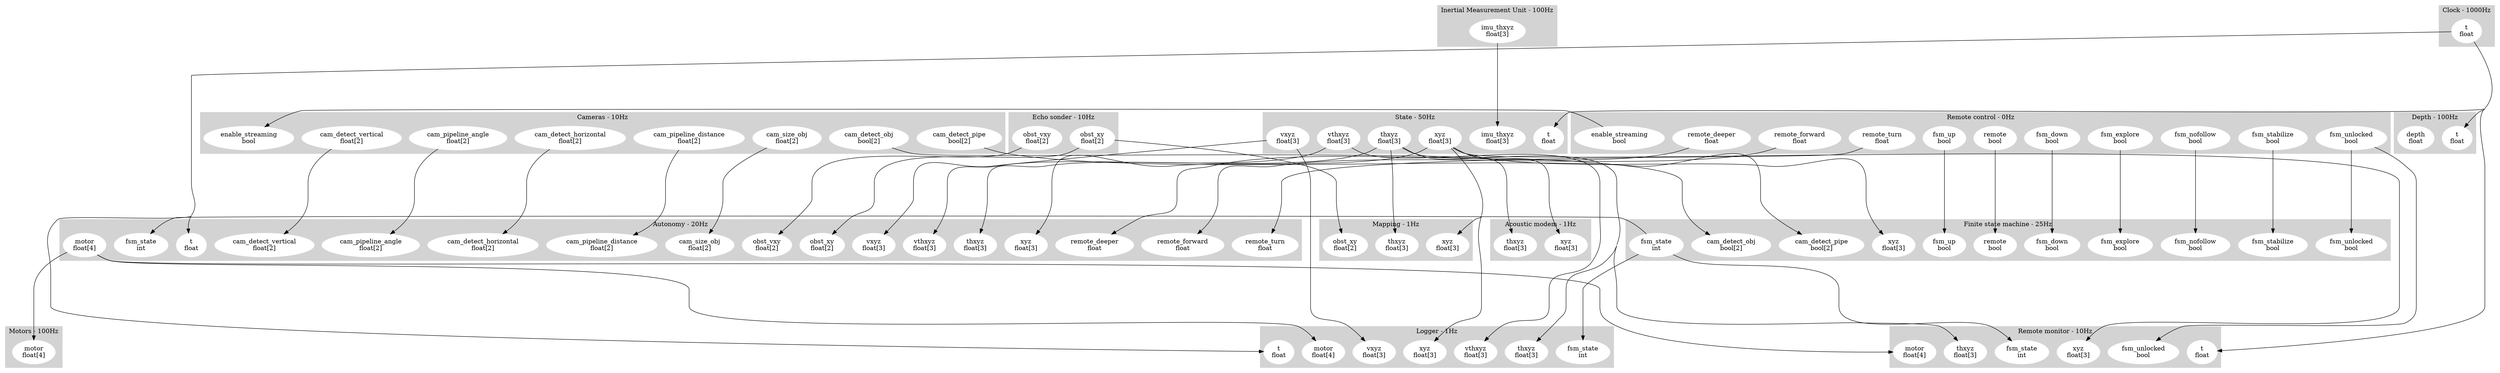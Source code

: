 digraph links {
	concentrate=true;
	subgraph cluster_1 {
		label = "Acoustic modem - 1Hz";
		style=filled;
		color=lightgrey;
		node [style=filled,color=white];
		2 [label = "thxyz\nfloat[3]"];
		3 [label = "xyz\nfloat[3]"];
	}
	subgraph cluster_4 {
		label = "Autonomy - 20Hz";
		style=filled;
		color=lightgrey;
		node [style=filled,color=white];
		5 [label = "cam_detect_horizontal\nfloat[2]"];
		6 [label = "cam_detect_vertical\nfloat[2]"];
		7 [label = "cam_pipeline_angle\nfloat[2]"];
		8 [label = "cam_pipeline_distance\nfloat[2]"];
		9 [label = "cam_size_obj\nfloat[2]"];
		10 [label = "fsm_state\nint"];
		11 [label = "obst_vxy\nfloat[2]"];
		12 [label = "obst_xy\nfloat[2]"];
		13 [label = "remote_deeper\nfloat"];
		14 [label = "remote_forward\nfloat"];
		15 [label = "remote_turn\nfloat"];
		16 [label = "t\nfloat"];
		17 [label = "thxyz\nfloat[3]"];
		18 [label = "vthxyz\nfloat[3]"];
		19 [label = "vxyz\nfloat[3]"];
		20 [label = "xyz\nfloat[3]"];
		21 [label = "motor\nfloat[4]"];
	}
	subgraph cluster_22 {
		label = "Cameras - 10Hz";
		style=filled;
		color=lightgrey;
		node [style=filled,color=white];
		23 [label = "enable_streaming\nbool"];
		24 [label = "cam_detect_horizontal\nfloat[2]"];
		25 [label = "cam_detect_obj\nbool[2]"];
		26 [label = "cam_detect_pipe\nbool[2]"];
		27 [label = "cam_detect_vertical\nfloat[2]"];
		28 [label = "cam_pipeline_angle\nfloat[2]"];
		29 [label = "cam_pipeline_distance\nfloat[2]"];
		30 [label = "cam_size_obj\nfloat[2]"];
	}
	subgraph cluster_31 {
		label = "Clock - 1000Hz";
		style=filled;
		color=lightgrey;
		node [style=filled,color=white];
		32 [label = "t\nfloat"];
	}
	subgraph cluster_33 {
		label = "Depth - 100Hz";
		style=filled;
		color=lightgrey;
		node [style=filled,color=white];
		34 [label = "t\nfloat"];
		35 [label = "depth\nfloat"];
	}
	subgraph cluster_36 {
		label = "Echo sonder - 10Hz";
		style=filled;
		color=lightgrey;
		node [style=filled,color=white];
		37 [label = "obst_vxy\nfloat[2]"];
		38 [label = "obst_xy\nfloat[2]"];
	}
	subgraph cluster_39 {
		label = "I2C - 100Hz";
		style=filled;
		color=lightgrey;
		node [style=filled,color=white];
	}
	subgraph cluster_40 {
		label = "Inertial Measurement Unit - 100Hz";
		style=filled;
		color=lightgrey;
		node [style=filled,color=white];
		41 [label = "imu_thxyz\nfloat[3]"];
	}
	subgraph cluster_42 {
		label = "Logger - 1Hz";
		style=filled;
		color=lightgrey;
		node [style=filled,color=white];
		43 [label = "fsm_state\nint"];
		44 [label = "motor\nfloat[4]"];
		45 [label = "t\nfloat"];
		46 [label = "thxyz\nfloat[3]"];
		47 [label = "vthxyz\nfloat[3]"];
		48 [label = "vxyz\nfloat[3]"];
		49 [label = "xyz\nfloat[3]"];
	}
	subgraph cluster_50 {
		label = "Mapping - 1Hz";
		style=filled;
		color=lightgrey;
		node [style=filled,color=white];
		51 [label = "obst_xy\nfloat[2]"];
		52 [label = "thxyz\nfloat[3]"];
		53 [label = "xyz\nfloat[3]"];
	}
	subgraph cluster_54 {
		label = "Motors - 100Hz";
		style=filled;
		color=lightgrey;
		node [style=filled,color=white];
		55 [label = "motor\nfloat[4]"];
	}
	subgraph cluster_56 {
		label = "Remote control - 0Hz";
		style=filled;
		color=lightgrey;
		node [style=filled,color=white];
		57 [label = "enable_streaming\nbool"];
		58 [label = "fsm_down\nbool"];
		59 [label = "fsm_explore\nbool"];
		60 [label = "fsm_nofollow\nbool"];
		61 [label = "fsm_stabilize\nbool"];
		62 [label = "fsm_unlocked\nbool"];
		63 [label = "fsm_up\nbool"];
		64 [label = "remote\nbool"];
		65 [label = "remote_deeper\nfloat"];
		66 [label = "remote_forward\nfloat"];
		67 [label = "remote_turn\nfloat"];
	}
	subgraph cluster_68 {
		label = "Remote monitor - 10Hz";
		style=filled;
		color=lightgrey;
		node [style=filled,color=white];
		69 [label = "fsm_state\nint"];
		70 [label = "fsm_unlocked\nbool"];
		71 [label = "motor\nfloat[4]"];
		72 [label = "t\nfloat"];
		73 [label = "thxyz\nfloat[3]"];
		74 [label = "xyz\nfloat[3]"];
	}
	subgraph cluster_75 {
		label = "State - 50Hz";
		style=filled;
		color=lightgrey;
		node [style=filled,color=white];
		76 [label = "imu_thxyz\nfloat[3]"];
		77 [label = "t\nfloat"];
		78 [label = "thxyz\nfloat[3]"];
		79 [label = "vthxyz\nfloat[3]"];
		80 [label = "vxyz\nfloat[3]"];
		81 [label = "xyz\nfloat[3]"];
	}
	subgraph cluster_82 {
		label = "Finite state machine - 25Hz";
		style=filled;
		color=lightgrey;
		node [style=filled,color=white];
		83 [label = "cam_detect_obj\nbool[2]"];
		84 [label = "cam_detect_pipe\nbool[2]"];
		85 [label = "fsm_down\nbool"];
		86 [label = "fsm_explore\nbool"];
		87 [label = "fsm_nofollow\nbool"];
		88 [label = "fsm_stabilize\nbool"];
		89 [label = "fsm_unlocked\nbool"];
		90 [label = "fsm_up\nbool"];
		91 [label = "remote\nbool"];
		92 [label = "xyz\nfloat[3]"];
		93 [label = "fsm_state\nint"];
	}
	24->5 [minlen=5];
	25->83 [minlen=5];
	26->84 [minlen=5];
	27->6 [minlen=5];
	28->7 [minlen=5];
	29->8 [minlen=5];
	30->9 [minlen=5];
	57->23 [minlen=5];
	58->85 [minlen=5];
	59->86 [minlen=5];
	60->87 [minlen=5];
	61->88 [minlen=5];
	93->10 [minlen=5];
	93->43 [minlen=5];
	93->69 [minlen=5];
	62->70 [minlen=5];
	62->89 [minlen=5];
	63->90 [minlen=5];
	41->76 [minlen=5];
	21->44 [minlen=5];
	21->55 [minlen=5];
	21->71 [minlen=5];
	37->11 [minlen=5];
	38->12 [minlen=5];
	38->51 [minlen=5];
	64->91 [minlen=5];
	65->13 [minlen=5];
	66->14 [minlen=5];
	67->15 [minlen=5];
	32->16 [minlen=5];
	32->34 [minlen=5];
	32->45 [minlen=5];
	32->72 [minlen=5];
	32->77 [minlen=5];
	78->2 [minlen=5];
	78->17 [minlen=5];
	78->46 [minlen=5];
	78->52 [minlen=5];
	78->73 [minlen=5];
	79->18 [minlen=5];
	79->47 [minlen=5];
	80->19 [minlen=5];
	80->48 [minlen=5];
	81->3 [minlen=5];
	81->20 [minlen=5];
	81->49 [minlen=5];
	81->53 [minlen=5];
	81->74 [minlen=5];
	81->92 [minlen=5];
}